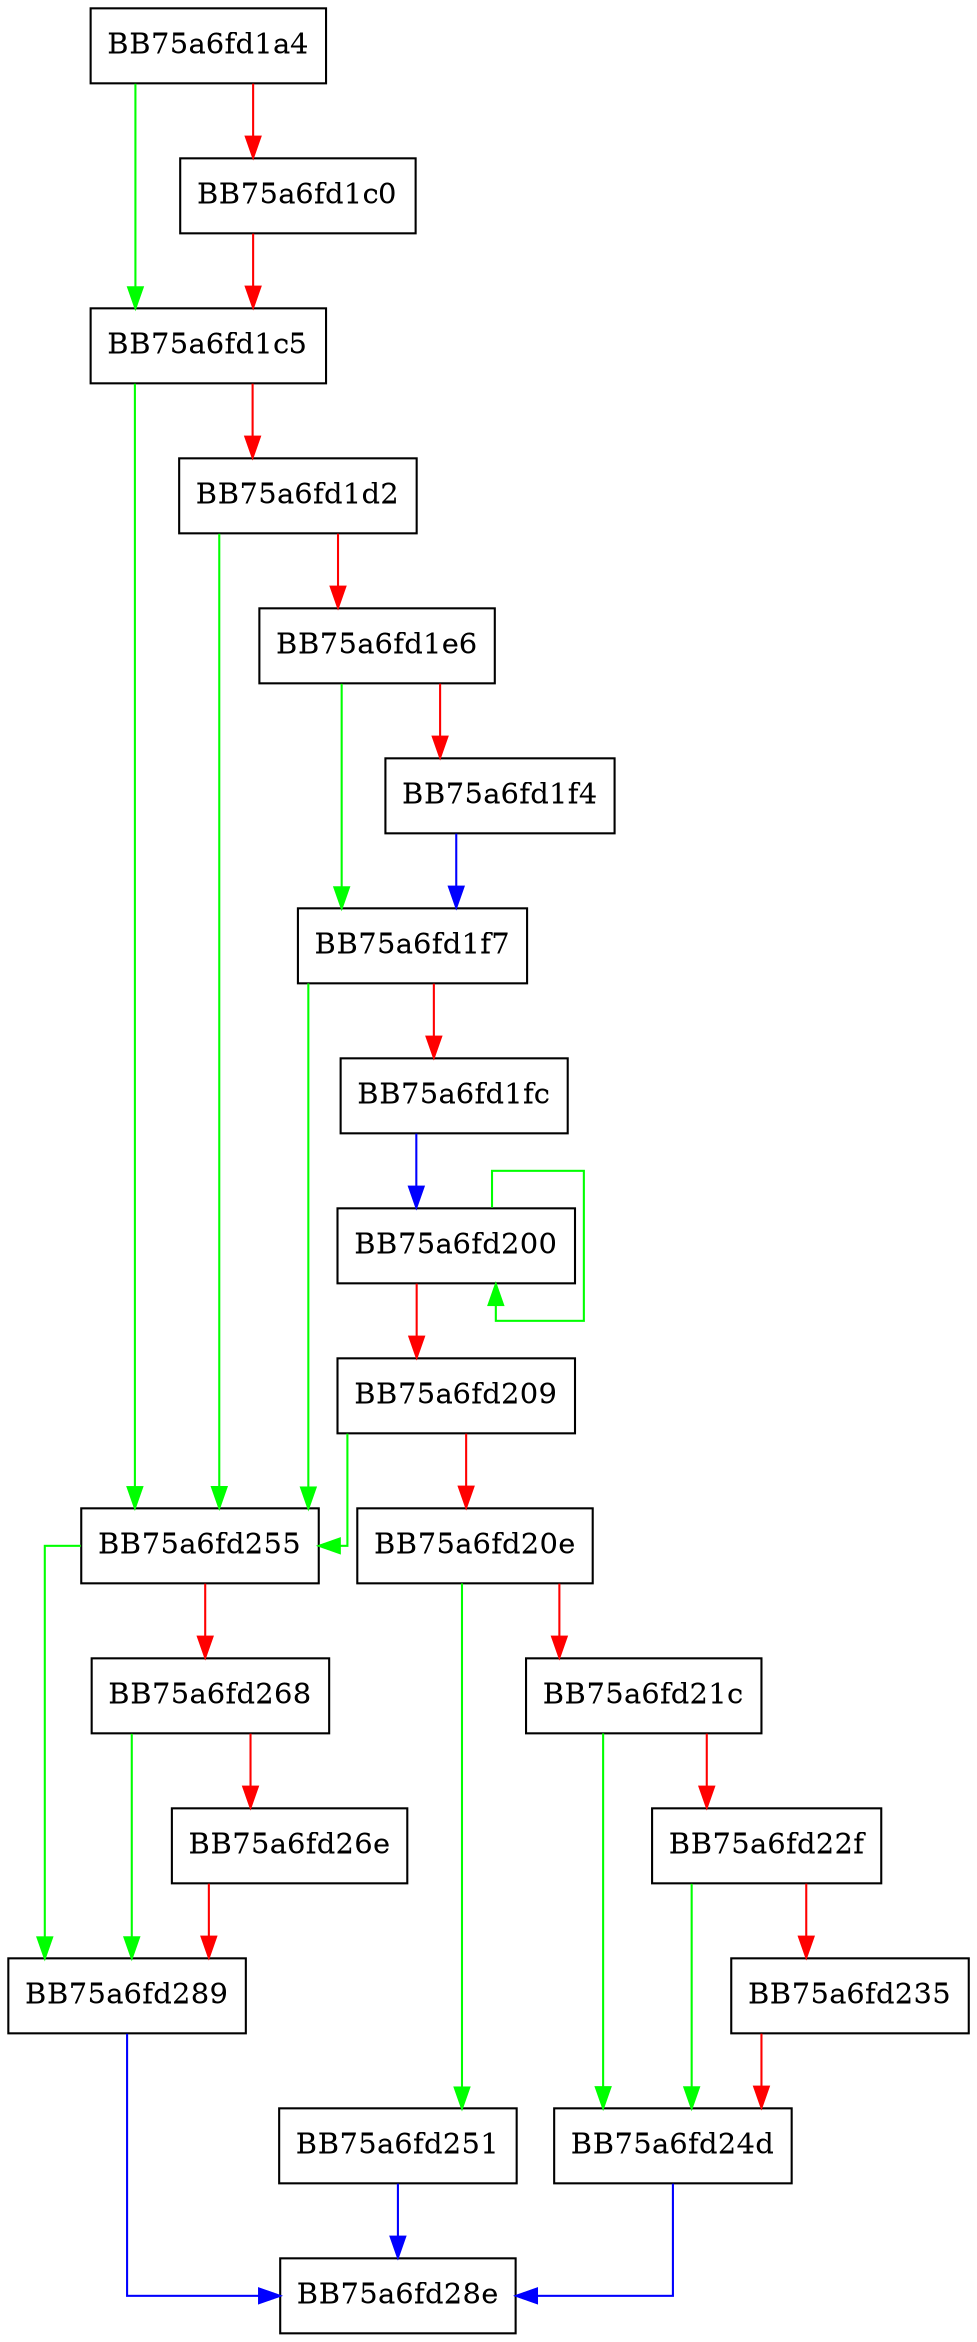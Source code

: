 digraph GetTargetDosFileName {
  node [shape="box"];
  graph [splines=ortho];
  BB75a6fd1a4 -> BB75a6fd1c5 [color="green"];
  BB75a6fd1a4 -> BB75a6fd1c0 [color="red"];
  BB75a6fd1c0 -> BB75a6fd1c5 [color="red"];
  BB75a6fd1c5 -> BB75a6fd255 [color="green"];
  BB75a6fd1c5 -> BB75a6fd1d2 [color="red"];
  BB75a6fd1d2 -> BB75a6fd255 [color="green"];
  BB75a6fd1d2 -> BB75a6fd1e6 [color="red"];
  BB75a6fd1e6 -> BB75a6fd1f7 [color="green"];
  BB75a6fd1e6 -> BB75a6fd1f4 [color="red"];
  BB75a6fd1f4 -> BB75a6fd1f7 [color="blue"];
  BB75a6fd1f7 -> BB75a6fd255 [color="green"];
  BB75a6fd1f7 -> BB75a6fd1fc [color="red"];
  BB75a6fd1fc -> BB75a6fd200 [color="blue"];
  BB75a6fd200 -> BB75a6fd200 [color="green"];
  BB75a6fd200 -> BB75a6fd209 [color="red"];
  BB75a6fd209 -> BB75a6fd255 [color="green"];
  BB75a6fd209 -> BB75a6fd20e [color="red"];
  BB75a6fd20e -> BB75a6fd251 [color="green"];
  BB75a6fd20e -> BB75a6fd21c [color="red"];
  BB75a6fd21c -> BB75a6fd24d [color="green"];
  BB75a6fd21c -> BB75a6fd22f [color="red"];
  BB75a6fd22f -> BB75a6fd24d [color="green"];
  BB75a6fd22f -> BB75a6fd235 [color="red"];
  BB75a6fd235 -> BB75a6fd24d [color="red"];
  BB75a6fd24d -> BB75a6fd28e [color="blue"];
  BB75a6fd251 -> BB75a6fd28e [color="blue"];
  BB75a6fd255 -> BB75a6fd289 [color="green"];
  BB75a6fd255 -> BB75a6fd268 [color="red"];
  BB75a6fd268 -> BB75a6fd289 [color="green"];
  BB75a6fd268 -> BB75a6fd26e [color="red"];
  BB75a6fd26e -> BB75a6fd289 [color="red"];
  BB75a6fd289 -> BB75a6fd28e [color="blue"];
}